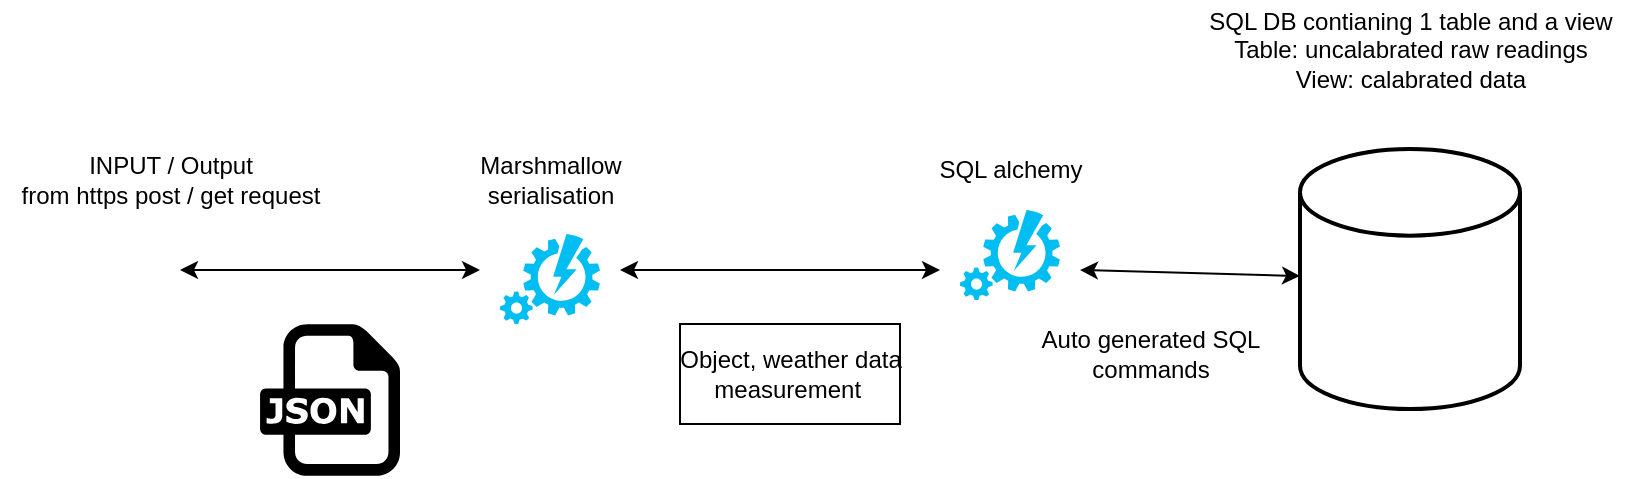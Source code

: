 <mxfile version="16.0.0" type="device"><diagram id="mIFgBPXInB0LzgYZoAaB" name="Page-1"><mxGraphModel dx="1278" dy="649" grid="1" gridSize="10" guides="1" tooltips="1" connect="1" arrows="1" fold="1" page="1" pageScale="1" pageWidth="827" pageHeight="1169" math="0" shadow="0"><root><mxCell id="0"/><mxCell id="1" parent="0"/><mxCell id="jCvlBK8LtZkvrt6YvCBH-1" value="" style="dashed=0;outlineConnect=0;html=1;align=center;labelPosition=center;verticalLabelPosition=bottom;verticalAlign=top;shape=mxgraph.weblogos.json" vertex="1" parent="1"><mxGeometry x="140" y="267.1" width="70" height="75.8" as="geometry"/></mxCell><mxCell id="jCvlBK8LtZkvrt6YvCBH-2" value="" style="strokeWidth=2;html=1;shape=mxgraph.flowchart.database;whiteSpace=wrap;" vertex="1" parent="1"><mxGeometry x="660" y="179.5" width="110" height="130" as="geometry"/></mxCell><mxCell id="jCvlBK8LtZkvrt6YvCBH-3" value="" style="endArrow=classic;startArrow=classic;html=1;rounded=0;" edge="1" parent="1"><mxGeometry width="50" height="50" relative="1" as="geometry"><mxPoint x="100" y="240" as="sourcePoint"/><mxPoint x="250" y="240" as="targetPoint"/></mxGeometry></mxCell><mxCell id="jCvlBK8LtZkvrt6YvCBH-4" value="" style="verticalLabelPosition=bottom;html=1;verticalAlign=top;align=center;strokeColor=none;fillColor=#00BEF2;shape=mxgraph.azure.automation;pointerEvents=1;" vertex="1" parent="1"><mxGeometry x="260" y="222" width="50" height="45" as="geometry"/></mxCell><mxCell id="jCvlBK8LtZkvrt6YvCBH-5" value="" style="endArrow=classic;startArrow=classic;html=1;rounded=0;" edge="1" parent="1"><mxGeometry width="50" height="50" relative="1" as="geometry"><mxPoint x="320" y="240" as="sourcePoint"/><mxPoint x="480" y="240" as="targetPoint"/></mxGeometry></mxCell><mxCell id="jCvlBK8LtZkvrt6YvCBH-6" value="" style="verticalLabelPosition=bottom;html=1;verticalAlign=top;align=center;strokeColor=none;fillColor=#00BEF2;shape=mxgraph.azure.automation;pointerEvents=1;" vertex="1" parent="1"><mxGeometry x="490" y="210" width="50" height="45" as="geometry"/></mxCell><mxCell id="jCvlBK8LtZkvrt6YvCBH-7" value="" style="endArrow=classic;startArrow=classic;html=1;rounded=0;" edge="1" parent="1" target="jCvlBK8LtZkvrt6YvCBH-2"><mxGeometry width="50" height="50" relative="1" as="geometry"><mxPoint x="550" y="240" as="sourcePoint"/><mxPoint x="635" y="240" as="targetPoint"/></mxGeometry></mxCell><mxCell id="jCvlBK8LtZkvrt6YvCBH-9" value="Object, weather data&lt;br&gt;measurement&amp;nbsp;" style="html=1;" vertex="1" parent="1"><mxGeometry x="350" y="267" width="110" height="50" as="geometry"/></mxCell><mxCell id="jCvlBK8LtZkvrt6YvCBH-11" value="Auto generated SQL&lt;br&gt;commands" style="text;html=1;resizable=0;autosize=1;align=center;verticalAlign=middle;points=[];fillColor=none;strokeColor=none;rounded=0;" vertex="1" parent="1"><mxGeometry x="520" y="267.1" width="130" height="30" as="geometry"/></mxCell><mxCell id="jCvlBK8LtZkvrt6YvCBH-14" value="INPUT / Output&lt;br&gt;from https post / get request" style="text;html=1;align=center;verticalAlign=middle;resizable=0;points=[];autosize=1;strokeColor=none;fillColor=none;" vertex="1" parent="1"><mxGeometry x="10" y="180" width="170" height="30" as="geometry"/></mxCell><mxCell id="jCvlBK8LtZkvrt6YvCBH-16" value="Marshmallow &lt;br&gt;serialisation" style="text;html=1;align=center;verticalAlign=middle;resizable=0;points=[];autosize=1;strokeColor=none;fillColor=none;" vertex="1" parent="1"><mxGeometry x="240" y="179.5" width="90" height="30" as="geometry"/></mxCell><mxCell id="jCvlBK8LtZkvrt6YvCBH-18" value="SQL alchemy" style="text;html=1;align=center;verticalAlign=middle;resizable=0;points=[];autosize=1;strokeColor=none;fillColor=none;" vertex="1" parent="1"><mxGeometry x="470" y="179.5" width="90" height="20" as="geometry"/></mxCell><mxCell id="jCvlBK8LtZkvrt6YvCBH-19" value="SQL DB contianing 1 table and a view&lt;br&gt;Table: uncalabrated raw readings&lt;br&gt;View: calabrated data" style="text;html=1;align=center;verticalAlign=middle;resizable=0;points=[];autosize=1;strokeColor=none;fillColor=none;" vertex="1" parent="1"><mxGeometry x="605" y="105" width="220" height="50" as="geometry"/></mxCell></root></mxGraphModel></diagram></mxfile>